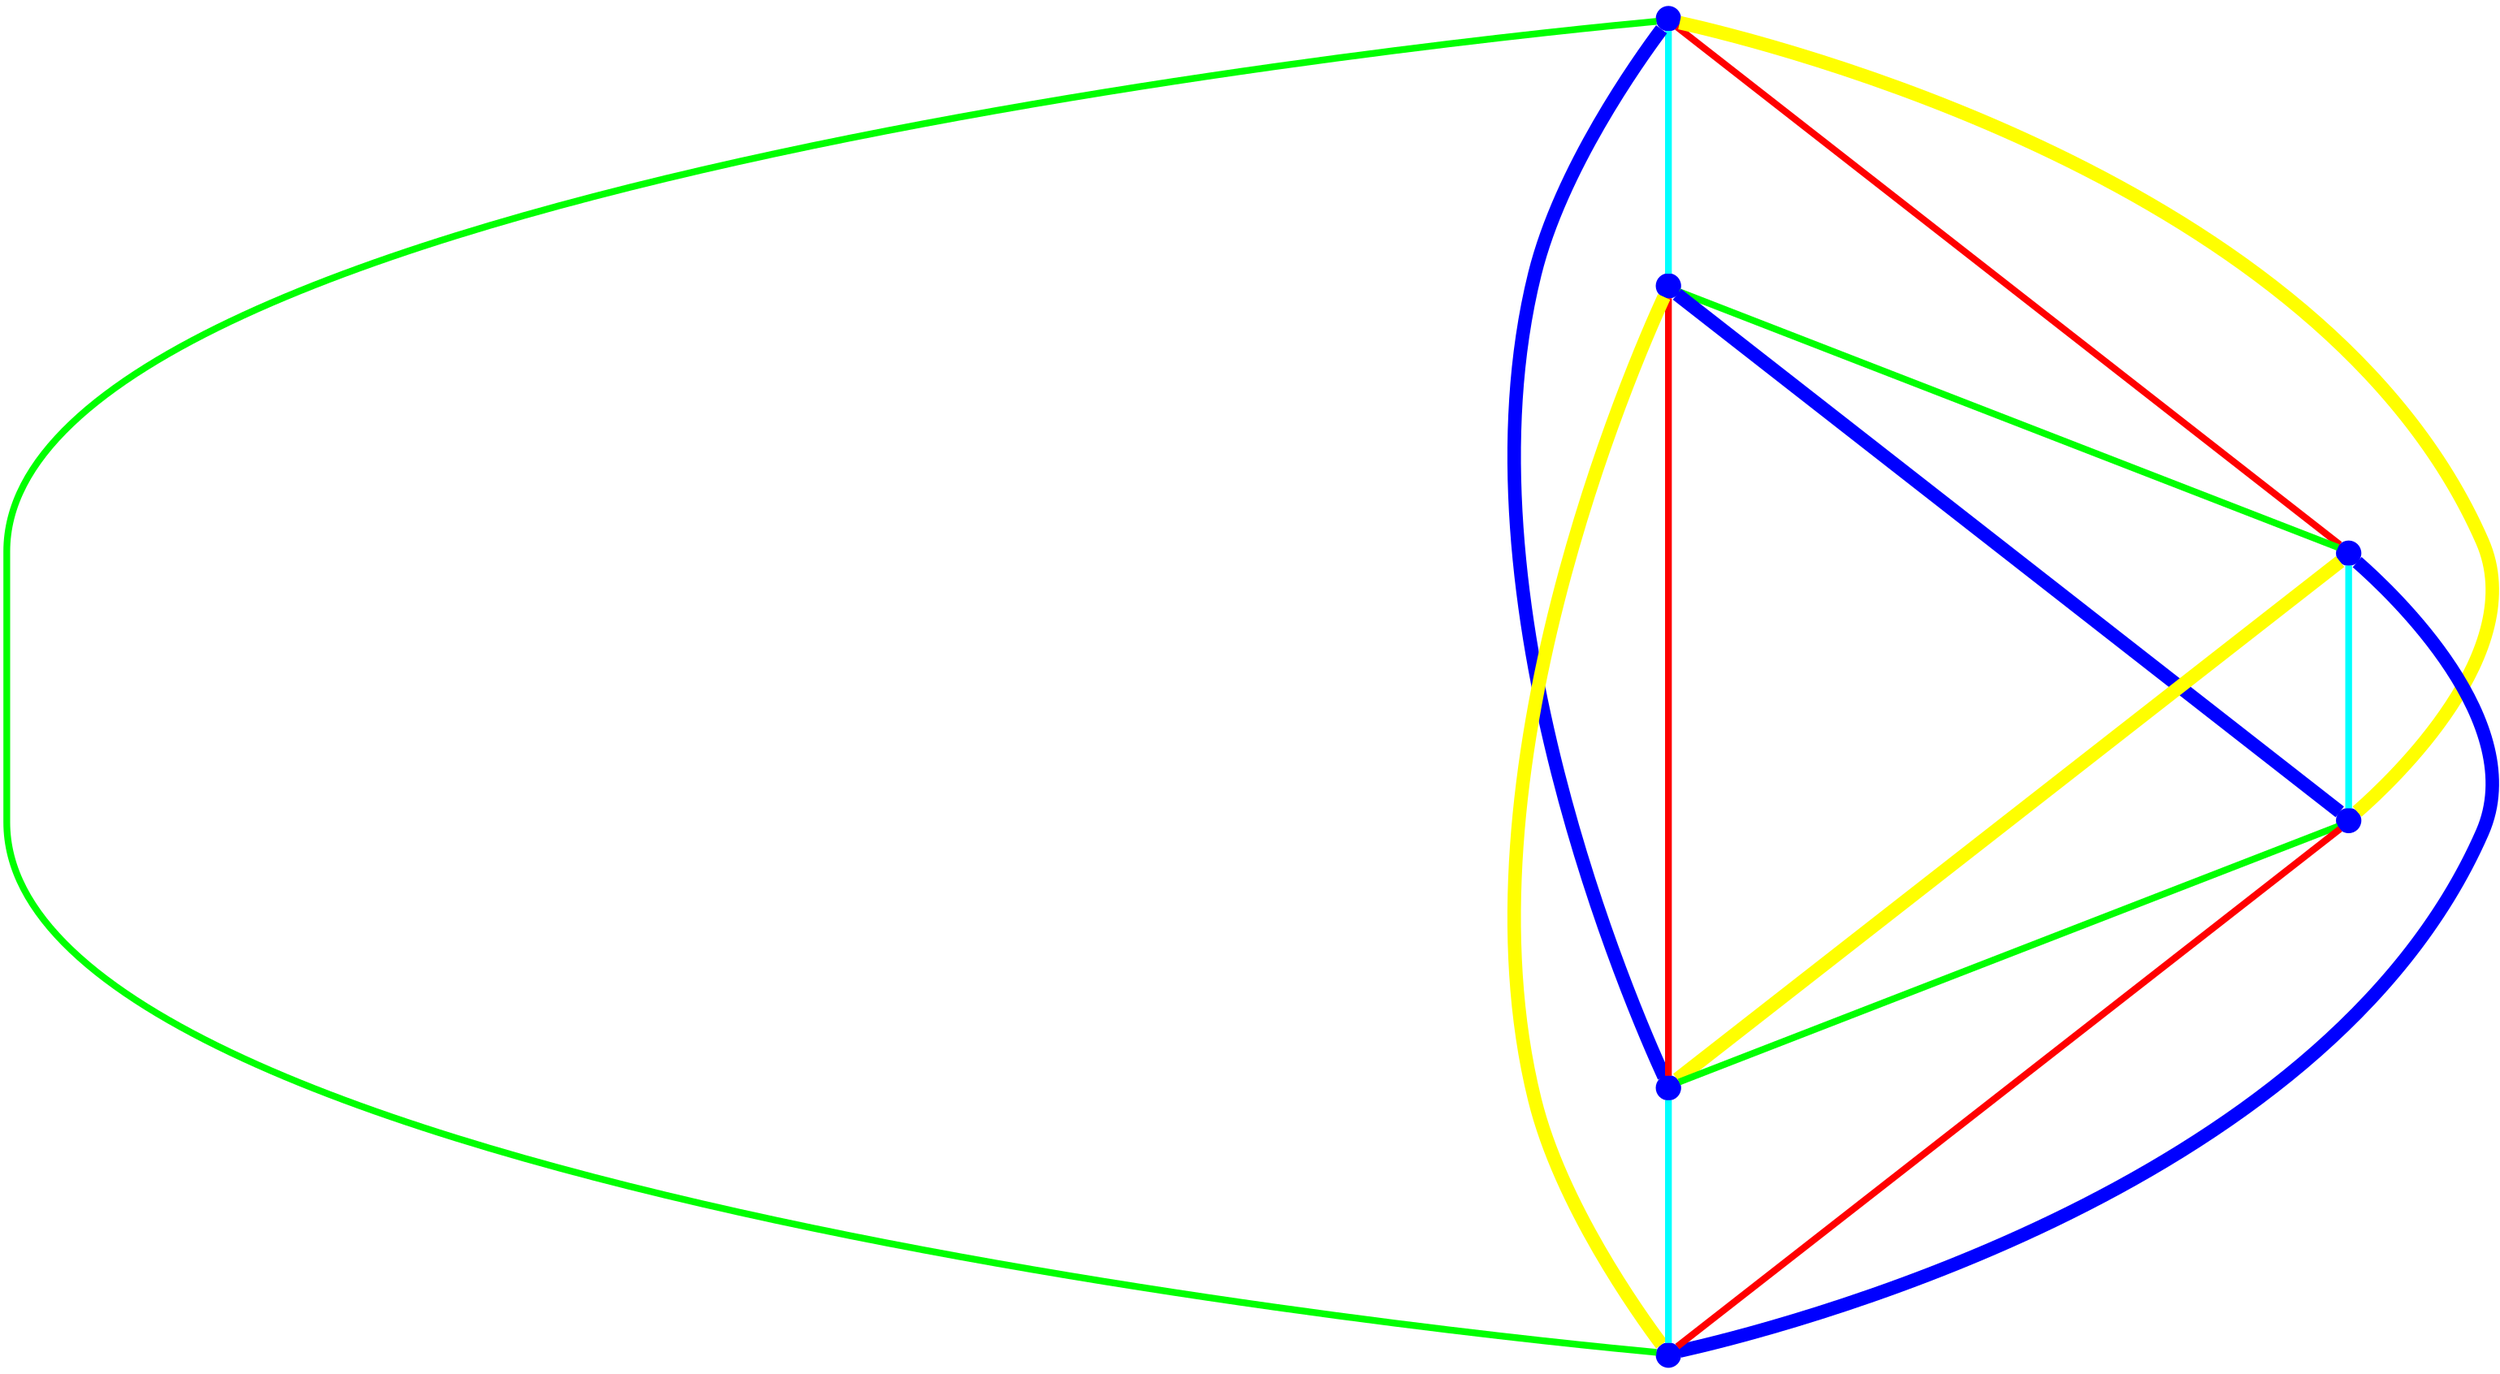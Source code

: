 graph {
ranksep=2
nodesep=2
node [label="" shape=circle style=filled fixedsize=true color=blue fillcolor=blue width=0.2];
"1" -- "2" [style="solid",penwidth="4",color="cyan"];
"1" -- "3" [style="solid",penwidth="4",color="red"];
"1" -- "4" [style="solid",penwidth="8",color="yellow"];
"1" -- "5" [style="solid",penwidth="8",color="blue"];
"1" -- "6" [style="solid",penwidth="4",color="green"];
"2" -- "3" [style="solid",penwidth="4",color="green"];
"2" -- "4" [style="solid",penwidth="8",color="blue"];
"2" -- "5" [style="solid",penwidth="4",color="red"];
"2" -- "6" [style="solid",penwidth="8",color="yellow"];
"3" -- "4" [style="solid",penwidth="4",color="cyan"];
"3" -- "5" [style="solid",penwidth="8",color="yellow"];
"3" -- "6" [style="solid",penwidth="8",color="blue"];
"4" -- "5" [style="solid",penwidth="4",color="green"];
"4" -- "6" [style="solid",penwidth="4",color="red"];
"5" -- "6" [style="solid",penwidth="4",color="cyan"];
}
